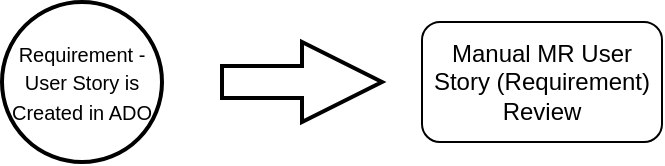 <mxfile version="21.0.6" type="github">
  <diagram name="Page-1" id="iLXE7qJpNlTu7vJXo9RO">
    <mxGraphModel dx="794" dy="477" grid="1" gridSize="10" guides="1" tooltips="1" connect="1" arrows="1" fold="1" page="1" pageScale="1" pageWidth="850" pageHeight="1100" math="0" shadow="0">
      <root>
        <mxCell id="0" />
        <mxCell id="1" parent="0" />
        <mxCell id="Q-Ne__ZAbIWqN_Yhm5Dn-1" value="&lt;font style=&quot;font-size: 10px;&quot;&gt;Requirement - User Story is Created in ADO&lt;/font&gt;" style="strokeWidth=2;html=1;shape=mxgraph.flowchart.start_2;whiteSpace=wrap;" vertex="1" parent="1">
          <mxGeometry x="40" y="50" width="80" height="80" as="geometry" />
        </mxCell>
        <mxCell id="Q-Ne__ZAbIWqN_Yhm5Dn-2" value="" style="verticalLabelPosition=bottom;verticalAlign=top;html=1;strokeWidth=2;shape=mxgraph.arrows2.arrow;dy=0.6;dx=40;notch=0;" vertex="1" parent="1">
          <mxGeometry x="150" y="70" width="80" height="40" as="geometry" />
        </mxCell>
        <mxCell id="Q-Ne__ZAbIWqN_Yhm5Dn-3" value="Manual MR User Story (Requirement) Review" style="rounded=1;whiteSpace=wrap;html=1;" vertex="1" parent="1">
          <mxGeometry x="250" y="60" width="120" height="60" as="geometry" />
        </mxCell>
      </root>
    </mxGraphModel>
  </diagram>
</mxfile>
